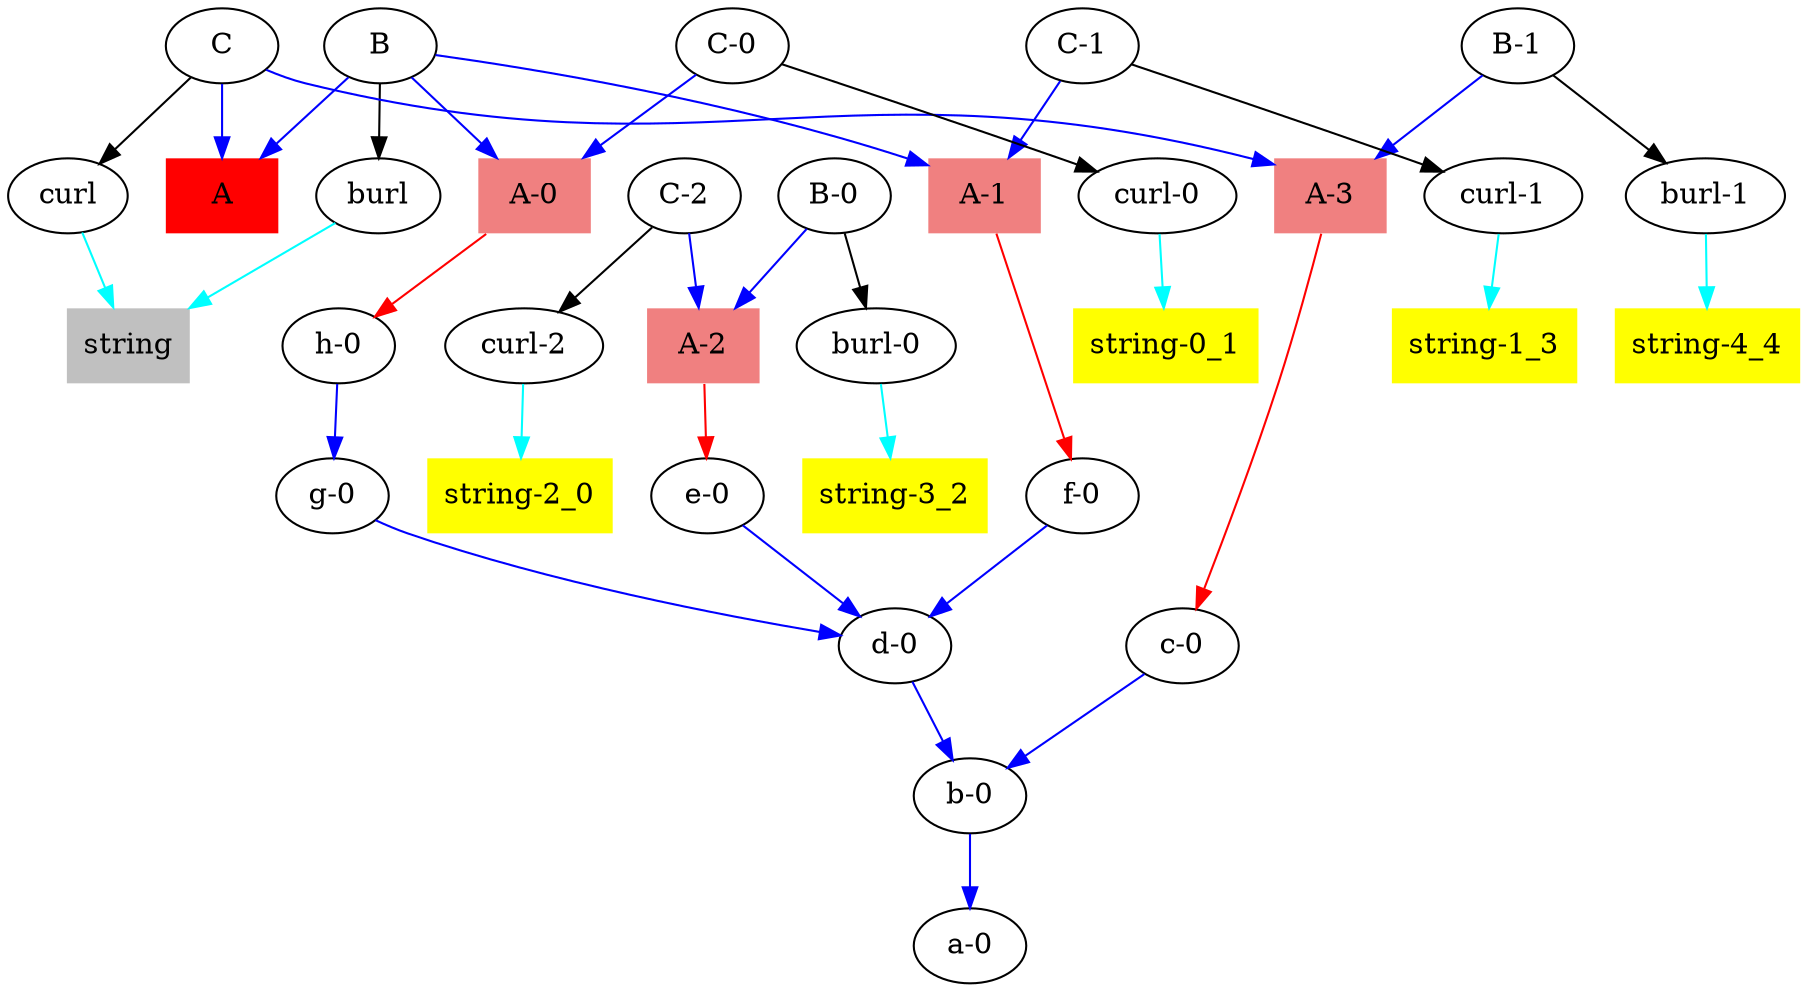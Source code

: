 digraph {
	B
	burl
	B -> burl [color=black]
	"B-1"
	"A-3"
	"B-1" -> "A-3" [color=blue]
	"f-0"
	"d-0"
	"f-0" -> "d-0" [color=blue]
	"C-1"
	"A-1"
	"C-1" -> "A-1" [color=blue]
	"c-0"
	"b-0"
	"c-0" -> "b-0" [color=blue]
	"C-2"
	"curl-2"
	"C-2" -> "curl-2" [color=black]
	"string-2_0" [color=green fillcolor=yellow shape=none style=filled]
	"string-2_0"
	"curl-2" -> "string-2_0" [color=cyan]
	"B-0"
	"burl-0"
	"B-0" -> "burl-0" [color=black]
	"C-1"
	"curl-1"
	"C-1" -> "curl-1" [color=black]
	"B-1"
	"burl-1"
	"B-1" -> "burl-1" [color=black]
	"A-0" [color=red fillcolor=lightcoral shape=none style=filled]
	"h-0"
	"A-0" -> "h-0" [color=red]
	"string-0_1" [color=green fillcolor=yellow shape=none style=filled]
	"string-0_1"
	"curl-0" -> "string-0_1" [color=cyan]
	"A-1" [color=red fillcolor=lightcoral shape=none style=filled]
	"f-0"
	"A-1" -> "f-0" [color=red]
	"C-2"
	"A-2"
	"C-2" -> "A-2" [color=blue]
	"b-0"
	"a-0"
	"b-0" -> "a-0" [color=blue]
	"string-3_2" [color=green fillcolor=yellow shape=none style=filled]
	"string-3_2"
	"burl-0" -> "string-3_2" [color=cyan]
	B
	"A-0"
	B -> "A-0" [color=blue]
	C
	"A-3"
	C -> "A-3" [color=blue]
	"A-3" [color=red fillcolor=lightcoral shape=none style=filled]
	"c-0"
	"A-3" -> "c-0" [color=red]
	"string-1_3" [color=green fillcolor=yellow shape=none style=filled]
	"string-1_3"
	"curl-1" -> "string-1_3" [color=cyan]
	"h-0"
	"g-0"
	"h-0" -> "g-0" [color=blue]
	C
	A [fillcolor=red shape=none style=filled]
	C -> A [color=blue]
	"A-2" [color=red fillcolor=lightcoral shape=none style=filled]
	"e-0"
	"A-2" -> "e-0" [color=red]
	"d-0"
	"b-0"
	"d-0" -> "b-0" [color=blue]
	"B-0"
	"A-2"
	"B-0" -> "A-2" [color=blue]
	"string-4_4" [color=green fillcolor=yellow shape=none style=filled]
	"string-4_4"
	"burl-1" -> "string-4_4" [color=cyan]
	string [color=green fillcolor=gray shape=none style=filled]
	string
	curl -> string [color=cyan]
	string [color=green fillcolor=gray shape=none style=filled]
	string
	burl -> string [color=cyan]
	"g-0"
	"d-0"
	"g-0" -> "d-0" [color=blue]
	"C-0"
	"A-0"
	"C-0" -> "A-0" [color=blue]
	"C-0"
	"curl-0"
	"C-0" -> "curl-0" [color=black]
	C
	curl
	C -> curl [color=black]
	B
	A [fillcolor=red shape=none style=filled]
	B -> A [color=blue]
	"e-0"
	"d-0"
	"e-0" -> "d-0" [color=blue]
	B
	"A-1"
	B -> "A-1" [color=blue]
}
